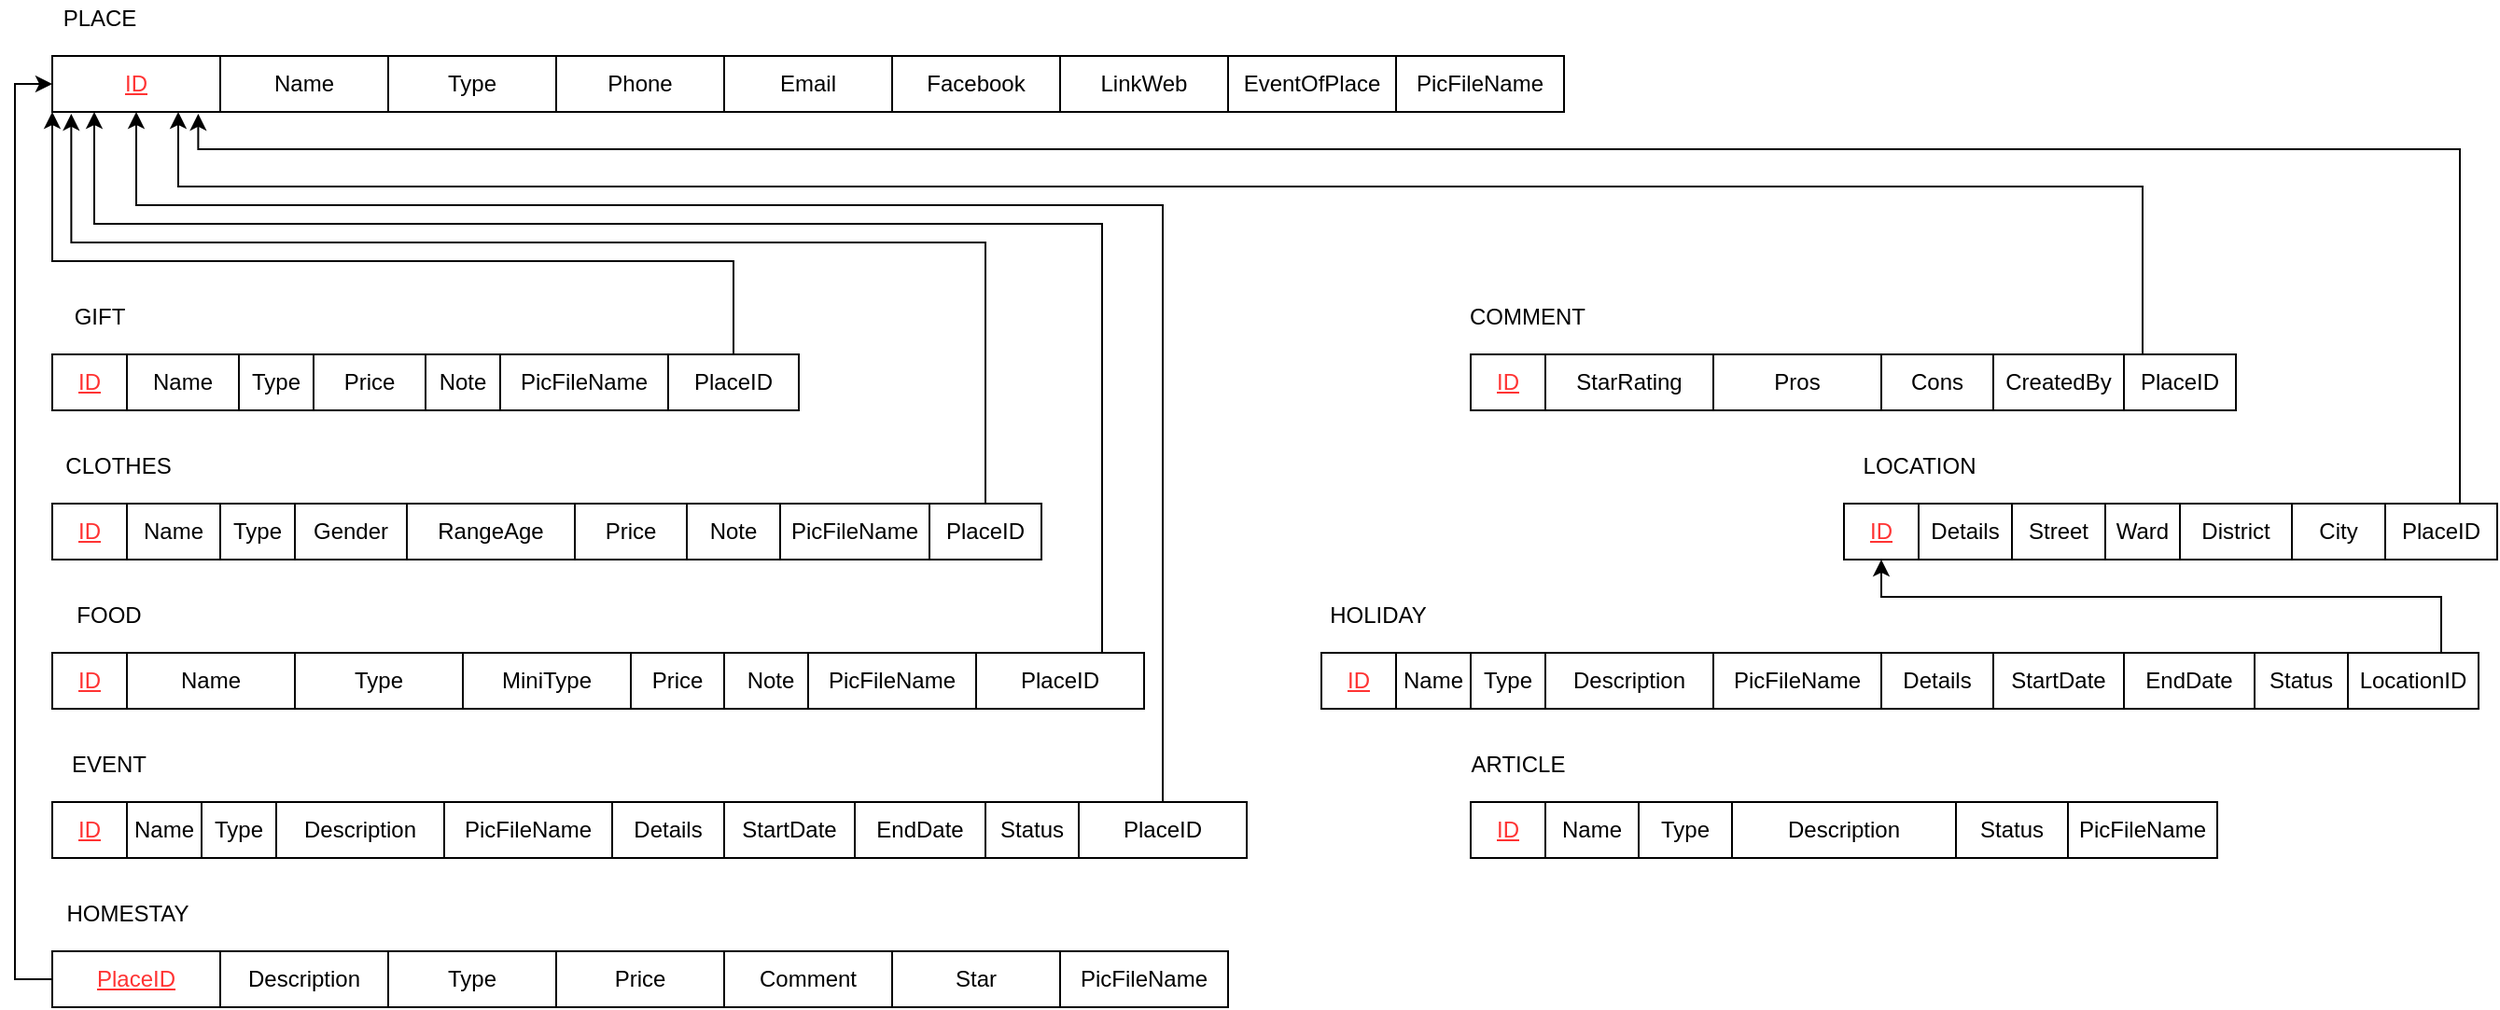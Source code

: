 <mxfile version="14.5.1" type="device"><diagram id="4WokvC87Fr7dSUi_dBoq" name="Page-1"><mxGraphModel dx="1024" dy="632" grid="1" gridSize="10" guides="1" tooltips="1" connect="1" arrows="1" fold="1" page="1" pageScale="1" pageWidth="850" pageHeight="1100" math="0" shadow="0"><root><mxCell id="0"/><mxCell id="1" parent="0"/><mxCell id="R7hyNK1JN3nLslp1uY2B-1" value="ID" style="rounded=0;whiteSpace=wrap;html=1;" parent="1" vertex="1"><mxGeometry x="40" y="90" width="90" height="30" as="geometry"/></mxCell><mxCell id="R7hyNK1JN3nLslp1uY2B-2" value="PLACE" style="text;html=1;align=center;verticalAlign=middle;resizable=0;points=[];autosize=1;" parent="1" vertex="1"><mxGeometry x="40" y="60" width="50" height="20" as="geometry"/></mxCell><mxCell id="R7hyNK1JN3nLslp1uY2B-4" value="Name" style="rounded=0;whiteSpace=wrap;html=1;" parent="1" vertex="1"><mxGeometry x="130" y="90" width="90" height="30" as="geometry"/></mxCell><mxCell id="R7hyNK1JN3nLslp1uY2B-5" value="Type" style="rounded=0;whiteSpace=wrap;html=1;" parent="1" vertex="1"><mxGeometry x="220" y="90" width="90" height="30" as="geometry"/></mxCell><mxCell id="R7hyNK1JN3nLslp1uY2B-6" value="Phone" style="rounded=0;whiteSpace=wrap;html=1;" parent="1" vertex="1"><mxGeometry x="310" y="90" width="90" height="30" as="geometry"/></mxCell><mxCell id="R7hyNK1JN3nLslp1uY2B-7" value="Email" style="rounded=0;whiteSpace=wrap;html=1;" parent="1" vertex="1"><mxGeometry x="400" y="90" width="90" height="30" as="geometry"/></mxCell><mxCell id="R7hyNK1JN3nLslp1uY2B-8" value="Facebook" style="rounded=0;whiteSpace=wrap;html=1;" parent="1" vertex="1"><mxGeometry x="490" y="90" width="90" height="30" as="geometry"/></mxCell><mxCell id="R7hyNK1JN3nLslp1uY2B-9" value="LinkWeb" style="rounded=0;whiteSpace=wrap;html=1;" parent="1" vertex="1"><mxGeometry x="580" y="90" width="90" height="30" as="geometry"/></mxCell><mxCell id="R7hyNK1JN3nLslp1uY2B-10" value="EventOfPlace" style="rounded=0;whiteSpace=wrap;html=1;" parent="1" vertex="1"><mxGeometry x="670" y="90" width="90" height="30" as="geometry"/></mxCell><mxCell id="R7hyNK1JN3nLslp1uY2B-11" value="PicFileName" style="rounded=0;whiteSpace=wrap;html=1;" parent="1" vertex="1"><mxGeometry x="760" y="90" width="90" height="30" as="geometry"/></mxCell><mxCell id="R7hyNK1JN3nLslp1uY2B-12" value="ID" style="rounded=0;whiteSpace=wrap;html=1;fontStyle=4;fontColor=#FF3333;" parent="1" vertex="1"><mxGeometry x="1000" y="330" width="40" height="30" as="geometry"/></mxCell><mxCell id="R7hyNK1JN3nLslp1uY2B-13" value="LOCATION" style="text;html=1;align=center;verticalAlign=middle;resizable=0;points=[];autosize=1;" parent="1" vertex="1"><mxGeometry x="1000" y="300" width="80" height="20" as="geometry"/></mxCell><mxCell id="R7hyNK1JN3nLslp1uY2B-14" value="Details" style="rounded=0;whiteSpace=wrap;html=1;" parent="1" vertex="1"><mxGeometry x="1040" y="330" width="50" height="30" as="geometry"/></mxCell><mxCell id="R7hyNK1JN3nLslp1uY2B-15" value="Street" style="rounded=0;whiteSpace=wrap;html=1;" parent="1" vertex="1"><mxGeometry x="1090" y="330" width="50" height="30" as="geometry"/></mxCell><mxCell id="R7hyNK1JN3nLslp1uY2B-16" value="Ward" style="rounded=0;whiteSpace=wrap;html=1;" parent="1" vertex="1"><mxGeometry x="1140" y="330" width="40" height="30" as="geometry"/></mxCell><mxCell id="R7hyNK1JN3nLslp1uY2B-17" value="District" style="rounded=0;whiteSpace=wrap;html=1;" parent="1" vertex="1"><mxGeometry x="1180" y="330" width="60" height="30" as="geometry"/></mxCell><mxCell id="R7hyNK1JN3nLslp1uY2B-18" value="City" style="rounded=0;whiteSpace=wrap;html=1;" parent="1" vertex="1"><mxGeometry x="1240" y="330" width="50" height="30" as="geometry"/></mxCell><mxCell id="R7hyNK1JN3nLslp1uY2B-62" style="edgeStyle=orthogonalEdgeStyle;rounded=0;orthogonalLoop=1;jettySize=auto;html=1;entryX=0.869;entryY=1.033;entryDx=0;entryDy=0;entryPerimeter=0;" parent="1" source="R7hyNK1JN3nLslp1uY2B-19" target="R7hyNK1JN3nLslp1uY2B-1" edge="1"><mxGeometry relative="1" as="geometry"><Array as="points"><mxPoint x="1330" y="140"/><mxPoint x="118" y="140"/></Array></mxGeometry></mxCell><mxCell id="R7hyNK1JN3nLslp1uY2B-19" value="PlaceID" style="rounded=0;whiteSpace=wrap;html=1;" parent="1" vertex="1"><mxGeometry x="1290" y="330" width="60" height="30" as="geometry"/></mxCell><mxCell id="R7hyNK1JN3nLslp1uY2B-22" value="ID" style="rounded=0;whiteSpace=wrap;html=1;fontStyle=4;fontColor=#FF3333;" parent="1" vertex="1"><mxGeometry x="40" y="330" width="40" height="30" as="geometry"/></mxCell><mxCell id="R7hyNK1JN3nLslp1uY2B-23" value="CLOTHES" style="text;html=1;align=center;verticalAlign=middle;resizable=0;points=[];autosize=1;" parent="1" vertex="1"><mxGeometry x="40" y="300" width="70" height="20" as="geometry"/></mxCell><mxCell id="R7hyNK1JN3nLslp1uY2B-24" value="Name" style="rounded=0;whiteSpace=wrap;html=1;" parent="1" vertex="1"><mxGeometry x="80" y="330" width="50" height="30" as="geometry"/></mxCell><mxCell id="R7hyNK1JN3nLslp1uY2B-25" value="Type" style="rounded=0;whiteSpace=wrap;html=1;" parent="1" vertex="1"><mxGeometry x="130" y="330" width="40" height="30" as="geometry"/></mxCell><mxCell id="R7hyNK1JN3nLslp1uY2B-26" value="Gender" style="rounded=0;whiteSpace=wrap;html=1;" parent="1" vertex="1"><mxGeometry x="170" y="330" width="60" height="30" as="geometry"/></mxCell><mxCell id="R7hyNK1JN3nLslp1uY2B-27" value="RangeAge" style="rounded=0;whiteSpace=wrap;html=1;" parent="1" vertex="1"><mxGeometry x="230" y="330" width="90" height="30" as="geometry"/></mxCell><mxCell id="R7hyNK1JN3nLslp1uY2B-28" value="Price" style="rounded=0;whiteSpace=wrap;html=1;" parent="1" vertex="1"><mxGeometry x="320" y="330" width="60" height="30" as="geometry"/></mxCell><mxCell id="R7hyNK1JN3nLslp1uY2B-29" value="Note" style="rounded=0;whiteSpace=wrap;html=1;" parent="1" vertex="1"><mxGeometry x="380" y="330" width="50" height="30" as="geometry"/></mxCell><mxCell id="R7hyNK1JN3nLslp1uY2B-30" value="PicFileName" style="rounded=0;whiteSpace=wrap;html=1;" parent="1" vertex="1"><mxGeometry x="430" y="330" width="80" height="30" as="geometry"/></mxCell><mxCell id="R7hyNK1JN3nLslp1uY2B-92" style="edgeStyle=orthogonalEdgeStyle;rounded=0;orthogonalLoop=1;jettySize=auto;html=1;entryX=0.113;entryY=1.033;entryDx=0;entryDy=0;entryPerimeter=0;" parent="1" source="R7hyNK1JN3nLslp1uY2B-31" target="R7hyNK1JN3nLslp1uY2B-1" edge="1"><mxGeometry relative="1" as="geometry"><Array as="points"><mxPoint x="540" y="190"/><mxPoint x="50" y="190"/></Array></mxGeometry></mxCell><mxCell id="R7hyNK1JN3nLslp1uY2B-31" value="PlaceID" style="rounded=0;whiteSpace=wrap;html=1;" parent="1" vertex="1"><mxGeometry x="510" y="330" width="60" height="30" as="geometry"/></mxCell><mxCell id="R7hyNK1JN3nLslp1uY2B-32" value="ID" style="rounded=0;whiteSpace=wrap;html=1;fontStyle=4;fontColor=#FF3333;" parent="1" vertex="1"><mxGeometry x="40" y="410" width="40" height="30" as="geometry"/></mxCell><mxCell id="R7hyNK1JN3nLslp1uY2B-33" value="FOOD" style="text;html=1;align=center;verticalAlign=middle;resizable=0;points=[];autosize=1;" parent="1" vertex="1"><mxGeometry x="45" y="380" width="50" height="20" as="geometry"/></mxCell><mxCell id="R7hyNK1JN3nLslp1uY2B-34" value="Name" style="rounded=0;whiteSpace=wrap;html=1;" parent="1" vertex="1"><mxGeometry x="80" y="410" width="90" height="30" as="geometry"/></mxCell><mxCell id="R7hyNK1JN3nLslp1uY2B-35" value="Type" style="rounded=0;whiteSpace=wrap;html=1;" parent="1" vertex="1"><mxGeometry x="170" y="410" width="90" height="30" as="geometry"/></mxCell><mxCell id="R7hyNK1JN3nLslp1uY2B-36" value="MiniType" style="rounded=0;whiteSpace=wrap;html=1;" parent="1" vertex="1"><mxGeometry x="260" y="410" width="90" height="30" as="geometry"/></mxCell><mxCell id="R7hyNK1JN3nLslp1uY2B-37" value="Price" style="rounded=0;whiteSpace=wrap;html=1;" parent="1" vertex="1"><mxGeometry x="350" y="410" width="50" height="30" as="geometry"/></mxCell><mxCell id="R7hyNK1JN3nLslp1uY2B-38" value="Note" style="rounded=0;whiteSpace=wrap;html=1;" parent="1" vertex="1"><mxGeometry x="400" y="410" width="50" height="30" as="geometry"/></mxCell><mxCell id="R7hyNK1JN3nLslp1uY2B-39" value="PicFileName" style="rounded=0;whiteSpace=wrap;html=1;" parent="1" vertex="1"><mxGeometry x="445" y="410" width="90" height="30" as="geometry"/></mxCell><mxCell id="R7hyNK1JN3nLslp1uY2B-93" style="edgeStyle=orthogonalEdgeStyle;rounded=0;orthogonalLoop=1;jettySize=auto;html=1;exitX=0.75;exitY=0;exitDx=0;exitDy=0;entryX=0.25;entryY=1;entryDx=0;entryDy=0;" parent="1" source="R7hyNK1JN3nLslp1uY2B-40" target="R7hyNK1JN3nLslp1uY2B-1" edge="1"><mxGeometry relative="1" as="geometry"><Array as="points"><mxPoint x="603" y="180"/><mxPoint x="63" y="180"/></Array></mxGeometry></mxCell><mxCell id="R7hyNK1JN3nLslp1uY2B-40" value="PlaceID" style="rounded=0;whiteSpace=wrap;html=1;" parent="1" vertex="1"><mxGeometry x="535" y="410" width="90" height="30" as="geometry"/></mxCell><mxCell id="R7hyNK1JN3nLslp1uY2B-42" value="ID" style="rounded=0;whiteSpace=wrap;html=1;" parent="1" vertex="1"><mxGeometry x="40" y="250" width="40" height="30" as="geometry"/></mxCell><mxCell id="R7hyNK1JN3nLslp1uY2B-43" value="GIFT" style="text;html=1;align=center;verticalAlign=middle;resizable=0;points=[];autosize=1;" parent="1" vertex="1"><mxGeometry x="45" y="220" width="40" height="20" as="geometry"/></mxCell><mxCell id="R7hyNK1JN3nLslp1uY2B-44" value="Name" style="rounded=0;whiteSpace=wrap;html=1;" parent="1" vertex="1"><mxGeometry x="80" y="250" width="60" height="30" as="geometry"/></mxCell><mxCell id="R7hyNK1JN3nLslp1uY2B-45" value="Type" style="rounded=0;whiteSpace=wrap;html=1;" parent="1" vertex="1"><mxGeometry x="140" y="250" width="40" height="30" as="geometry"/></mxCell><mxCell id="R7hyNK1JN3nLslp1uY2B-46" value="Price" style="rounded=0;whiteSpace=wrap;html=1;" parent="1" vertex="1"><mxGeometry x="180" y="250" width="60" height="30" as="geometry"/></mxCell><mxCell id="R7hyNK1JN3nLslp1uY2B-47" value="Note" style="rounded=0;whiteSpace=wrap;html=1;" parent="1" vertex="1"><mxGeometry x="240" y="250" width="40" height="30" as="geometry"/></mxCell><mxCell id="R7hyNK1JN3nLslp1uY2B-48" value="PicFileName" style="rounded=0;whiteSpace=wrap;html=1;" parent="1" vertex="1"><mxGeometry x="280" y="250" width="90" height="30" as="geometry"/></mxCell><mxCell id="R7hyNK1JN3nLslp1uY2B-75" style="edgeStyle=orthogonalEdgeStyle;rounded=0;orthogonalLoop=1;jettySize=auto;html=1;entryX=0;entryY=1;entryDx=0;entryDy=0;" parent="1" source="R7hyNK1JN3nLslp1uY2B-49" target="R7hyNK1JN3nLslp1uY2B-1" edge="1"><mxGeometry relative="1" as="geometry"><mxPoint x="85" y="120" as="targetPoint"/><Array as="points"><mxPoint x="405" y="200"/><mxPoint x="40" y="200"/></Array></mxGeometry></mxCell><mxCell id="R7hyNK1JN3nLslp1uY2B-49" value="PlaceID" style="rounded=0;whiteSpace=wrap;html=1;" parent="1" vertex="1"><mxGeometry x="370" y="250" width="70" height="30" as="geometry"/></mxCell><mxCell id="R7hyNK1JN3nLslp1uY2B-90" style="edgeStyle=orthogonalEdgeStyle;rounded=0;orthogonalLoop=1;jettySize=auto;html=1;entryX=0;entryY=0.5;entryDx=0;entryDy=0;" parent="1" source="R7hyNK1JN3nLslp1uY2B-52" target="R7hyNK1JN3nLslp1uY2B-1" edge="1"><mxGeometry relative="1" as="geometry"><Array as="points"><mxPoint x="20" y="585"/><mxPoint x="20" y="105"/></Array></mxGeometry></mxCell><mxCell id="R7hyNK1JN3nLslp1uY2B-52" value="PlaceID" style="rounded=0;whiteSpace=wrap;html=1;fontStyle=4;fontColor=#FF3333;" parent="1" vertex="1"><mxGeometry x="40" y="570" width="90" height="30" as="geometry"/></mxCell><mxCell id="R7hyNK1JN3nLslp1uY2B-53" value="HOMESTAY" style="text;html=1;align=center;verticalAlign=middle;resizable=0;points=[];autosize=1;" parent="1" vertex="1"><mxGeometry x="40" y="540" width="80" height="20" as="geometry"/></mxCell><mxCell id="R7hyNK1JN3nLslp1uY2B-54" value="Description" style="rounded=0;whiteSpace=wrap;html=1;" parent="1" vertex="1"><mxGeometry x="130" y="570" width="90" height="30" as="geometry"/></mxCell><mxCell id="R7hyNK1JN3nLslp1uY2B-55" value="Type" style="rounded=0;whiteSpace=wrap;html=1;" parent="1" vertex="1"><mxGeometry x="220" y="570" width="90" height="30" as="geometry"/></mxCell><mxCell id="R7hyNK1JN3nLslp1uY2B-56" value="Price" style="rounded=0;whiteSpace=wrap;html=1;" parent="1" vertex="1"><mxGeometry x="310" y="570" width="90" height="30" as="geometry"/></mxCell><mxCell id="R7hyNK1JN3nLslp1uY2B-57" value="Comment" style="rounded=0;whiteSpace=wrap;html=1;" parent="1" vertex="1"><mxGeometry x="400" y="570" width="90" height="30" as="geometry"/></mxCell><mxCell id="R7hyNK1JN3nLslp1uY2B-58" value="Star" style="rounded=0;whiteSpace=wrap;html=1;" parent="1" vertex="1"><mxGeometry x="490" y="570" width="90" height="30" as="geometry"/></mxCell><mxCell id="R7hyNK1JN3nLslp1uY2B-59" value="PicFileName" style="rounded=0;whiteSpace=wrap;html=1;" parent="1" vertex="1"><mxGeometry x="580" y="570" width="90" height="30" as="geometry"/></mxCell><mxCell id="R7hyNK1JN3nLslp1uY2B-64" value="ID" style="rounded=0;whiteSpace=wrap;html=1;fontStyle=4;fontColor=#FF3333;" parent="1" vertex="1"><mxGeometry x="40" y="490" width="40" height="30" as="geometry"/></mxCell><mxCell id="R7hyNK1JN3nLslp1uY2B-65" value="EVENT" style="text;html=1;align=center;verticalAlign=middle;resizable=0;points=[];autosize=1;" parent="1" vertex="1"><mxGeometry x="40" y="460" width="60" height="20" as="geometry"/></mxCell><mxCell id="R7hyNK1JN3nLslp1uY2B-66" value="Name" style="rounded=0;whiteSpace=wrap;html=1;" parent="1" vertex="1"><mxGeometry x="80" y="490" width="40" height="30" as="geometry"/></mxCell><mxCell id="R7hyNK1JN3nLslp1uY2B-67" value="Type" style="rounded=0;whiteSpace=wrap;html=1;" parent="1" vertex="1"><mxGeometry x="120" y="490" width="40" height="30" as="geometry"/></mxCell><mxCell id="R7hyNK1JN3nLslp1uY2B-68" value="Description" style="rounded=0;whiteSpace=wrap;html=1;" parent="1" vertex="1"><mxGeometry x="160" y="490" width="90" height="30" as="geometry"/></mxCell><mxCell id="R7hyNK1JN3nLslp1uY2B-69" value="Details" style="rounded=0;whiteSpace=wrap;html=1;" parent="1" vertex="1"><mxGeometry x="340" y="490" width="60" height="30" as="geometry"/></mxCell><mxCell id="R7hyNK1JN3nLslp1uY2B-70" value="StartDate" style="rounded=0;whiteSpace=wrap;html=1;" parent="1" vertex="1"><mxGeometry x="400" y="490" width="70" height="30" as="geometry"/></mxCell><mxCell id="R7hyNK1JN3nLslp1uY2B-71" value="EndDate" style="rounded=0;whiteSpace=wrap;html=1;" parent="1" vertex="1"><mxGeometry x="470" y="490" width="70" height="30" as="geometry"/></mxCell><mxCell id="R7hyNK1JN3nLslp1uY2B-72" value="Status" style="rounded=0;whiteSpace=wrap;html=1;" parent="1" vertex="1"><mxGeometry x="540" y="490" width="50" height="30" as="geometry"/></mxCell><mxCell id="R7hyNK1JN3nLslp1uY2B-73" value="PicFileName" style="rounded=0;whiteSpace=wrap;html=1;" parent="1" vertex="1"><mxGeometry x="250" y="490" width="90" height="30" as="geometry"/></mxCell><mxCell id="R7hyNK1JN3nLslp1uY2B-94" style="edgeStyle=orthogonalEdgeStyle;rounded=0;orthogonalLoop=1;jettySize=auto;html=1;exitX=0.75;exitY=0;exitDx=0;exitDy=0;entryX=0.5;entryY=1;entryDx=0;entryDy=0;" parent="1" source="R7hyNK1JN3nLslp1uY2B-74" target="R7hyNK1JN3nLslp1uY2B-1" edge="1"><mxGeometry relative="1" as="geometry"><Array as="points"><mxPoint x="635" y="490"/><mxPoint x="635" y="170"/><mxPoint x="85" y="170"/></Array></mxGeometry></mxCell><mxCell id="R7hyNK1JN3nLslp1uY2B-74" value="PlaceID" style="rounded=0;whiteSpace=wrap;html=1;" parent="1" vertex="1"><mxGeometry x="590" y="490" width="90" height="30" as="geometry"/></mxCell><mxCell id="R7hyNK1JN3nLslp1uY2B-76" value="ID" style="rounded=0;whiteSpace=wrap;html=1;fontStyle=4;fontColor=#FF3333;" parent="1" vertex="1"><mxGeometry x="720" y="410" width="40" height="30" as="geometry"/></mxCell><mxCell id="R7hyNK1JN3nLslp1uY2B-77" value="HOLIDAY" style="text;html=1;align=center;verticalAlign=middle;resizable=0;points=[];autosize=1;" parent="1" vertex="1"><mxGeometry x="715" y="380" width="70" height="20" as="geometry"/></mxCell><mxCell id="R7hyNK1JN3nLslp1uY2B-78" value="Name" style="rounded=0;whiteSpace=wrap;html=1;" parent="1" vertex="1"><mxGeometry x="760" y="410" width="40" height="30" as="geometry"/></mxCell><mxCell id="R7hyNK1JN3nLslp1uY2B-79" value="Type" style="rounded=0;whiteSpace=wrap;html=1;" parent="1" vertex="1"><mxGeometry x="800" y="410" width="40" height="30" as="geometry"/></mxCell><mxCell id="R7hyNK1JN3nLslp1uY2B-80" value="Description" style="rounded=0;whiteSpace=wrap;html=1;" parent="1" vertex="1"><mxGeometry x="840" y="410" width="90" height="30" as="geometry"/></mxCell><mxCell id="R7hyNK1JN3nLslp1uY2B-81" value="Details" style="rounded=0;whiteSpace=wrap;html=1;" parent="1" vertex="1"><mxGeometry x="1020" y="410" width="60" height="30" as="geometry"/></mxCell><mxCell id="R7hyNK1JN3nLslp1uY2B-82" value="StartDate" style="rounded=0;whiteSpace=wrap;html=1;" parent="1" vertex="1"><mxGeometry x="1080" y="410" width="70" height="30" as="geometry"/></mxCell><mxCell id="R7hyNK1JN3nLslp1uY2B-83" value="EndDate" style="rounded=0;whiteSpace=wrap;html=1;" parent="1" vertex="1"><mxGeometry x="1150" y="410" width="70" height="30" as="geometry"/></mxCell><mxCell id="R7hyNK1JN3nLslp1uY2B-84" value="Status" style="rounded=0;whiteSpace=wrap;html=1;" parent="1" vertex="1"><mxGeometry x="1220" y="410" width="50" height="30" as="geometry"/></mxCell><mxCell id="R7hyNK1JN3nLslp1uY2B-85" value="PicFileName" style="rounded=0;whiteSpace=wrap;html=1;" parent="1" vertex="1"><mxGeometry x="930" y="410" width="90" height="30" as="geometry"/></mxCell><mxCell id="R7hyNK1JN3nLslp1uY2B-95" style="edgeStyle=orthogonalEdgeStyle;rounded=0;orthogonalLoop=1;jettySize=auto;html=1;entryX=0.5;entryY=1;entryDx=0;entryDy=0;" parent="1" source="R7hyNK1JN3nLslp1uY2B-87" target="R7hyNK1JN3nLslp1uY2B-12" edge="1"><mxGeometry relative="1" as="geometry"><Array as="points"><mxPoint x="1320" y="380"/><mxPoint x="1020" y="380"/></Array></mxGeometry></mxCell><mxCell id="R7hyNK1JN3nLslp1uY2B-87" value="LocationID" style="rounded=0;whiteSpace=wrap;html=1;" parent="1" vertex="1"><mxGeometry x="1270" y="410" width="70" height="30" as="geometry"/></mxCell><mxCell id="R7hyNK1JN3nLslp1uY2B-96" value="ID" style="rounded=0;whiteSpace=wrap;html=1;fontStyle=4;fontColor=#FF3333;" parent="1" vertex="1"><mxGeometry x="40" y="90" width="90" height="30" as="geometry"/></mxCell><mxCell id="R7hyNK1JN3nLslp1uY2B-97" value="ID" style="rounded=0;whiteSpace=wrap;html=1;fontStyle=4;fontColor=#FF3333;" parent="1" vertex="1"><mxGeometry x="40" y="250" width="40" height="30" as="geometry"/></mxCell><mxCell id="IuRRhZwMl91mGLqQyR5C-1" value="ID" style="rounded=0;whiteSpace=wrap;html=1;fontStyle=4;fontColor=#FF3333;" parent="1" vertex="1"><mxGeometry x="800" y="250" width="40" height="30" as="geometry"/></mxCell><mxCell id="IuRRhZwMl91mGLqQyR5C-2" value="COMMENT" style="text;html=1;align=center;verticalAlign=middle;resizable=0;points=[];autosize=1;" parent="1" vertex="1"><mxGeometry x="790" y="220" width="80" height="20" as="geometry"/></mxCell><mxCell id="IuRRhZwMl91mGLqQyR5C-5" value="StarRating" style="rounded=0;whiteSpace=wrap;html=1;" parent="1" vertex="1"><mxGeometry x="840" y="250" width="90" height="30" as="geometry"/></mxCell><mxCell id="IuRRhZwMl91mGLqQyR5C-6" value="Cons" style="rounded=0;whiteSpace=wrap;html=1;" parent="1" vertex="1"><mxGeometry x="1020" y="250" width="60" height="30" as="geometry"/></mxCell><mxCell id="IuRRhZwMl91mGLqQyR5C-7" value="CreatedBy" style="rounded=0;whiteSpace=wrap;html=1;" parent="1" vertex="1"><mxGeometry x="1080" y="250" width="70" height="30" as="geometry"/></mxCell><mxCell id="IuRRhZwMl91mGLqQyR5C-8" value="Pros" style="rounded=0;whiteSpace=wrap;html=1;" parent="1" vertex="1"><mxGeometry x="930" y="250" width="90" height="30" as="geometry"/></mxCell><mxCell id="IuRRhZwMl91mGLqQyR5C-10" style="edgeStyle=orthogonalEdgeStyle;rounded=0;orthogonalLoop=1;jettySize=auto;html=1;entryX=0.75;entryY=1;entryDx=0;entryDy=0;" parent="1" source="IuRRhZwMl91mGLqQyR5C-9" target="R7hyNK1JN3nLslp1uY2B-96" edge="1"><mxGeometry relative="1" as="geometry"><Array as="points"><mxPoint x="1160" y="160"/><mxPoint x="108" y="160"/></Array></mxGeometry></mxCell><mxCell id="IuRRhZwMl91mGLqQyR5C-9" value="PlaceID" style="rounded=0;whiteSpace=wrap;html=1;" parent="1" vertex="1"><mxGeometry x="1150" y="250" width="60" height="30" as="geometry"/></mxCell><mxCell id="8hdLft7ZigP0vOqU0_55-1" value="ID" style="rounded=0;whiteSpace=wrap;html=1;fontStyle=4;fontColor=#FF3333;" vertex="1" parent="1"><mxGeometry x="800" y="490" width="40" height="30" as="geometry"/></mxCell><mxCell id="8hdLft7ZigP0vOqU0_55-2" value="ARTICLE" style="text;html=1;align=center;verticalAlign=middle;resizable=0;points=[];autosize=1;" vertex="1" parent="1"><mxGeometry x="790" y="460" width="70" height="20" as="geometry"/></mxCell><mxCell id="8hdLft7ZigP0vOqU0_55-3" value="Name" style="rounded=0;whiteSpace=wrap;html=1;" vertex="1" parent="1"><mxGeometry x="840" y="490" width="50" height="30" as="geometry"/></mxCell><mxCell id="8hdLft7ZigP0vOqU0_55-4" value="Type" style="rounded=0;whiteSpace=wrap;html=1;" vertex="1" parent="1"><mxGeometry x="890" y="490" width="50" height="30" as="geometry"/></mxCell><mxCell id="8hdLft7ZigP0vOqU0_55-5" value="Description" style="rounded=0;whiteSpace=wrap;html=1;" vertex="1" parent="1"><mxGeometry x="940" y="490" width="120" height="30" as="geometry"/></mxCell><mxCell id="8hdLft7ZigP0vOqU0_55-6" value="Status" style="rounded=0;whiteSpace=wrap;html=1;" vertex="1" parent="1"><mxGeometry x="1060" y="490" width="60" height="30" as="geometry"/></mxCell><mxCell id="8hdLft7ZigP0vOqU0_55-7" value="PicFileName" style="rounded=0;whiteSpace=wrap;html=1;" vertex="1" parent="1"><mxGeometry x="1120" y="490" width="80" height="30" as="geometry"/></mxCell></root></mxGraphModel></diagram></mxfile>